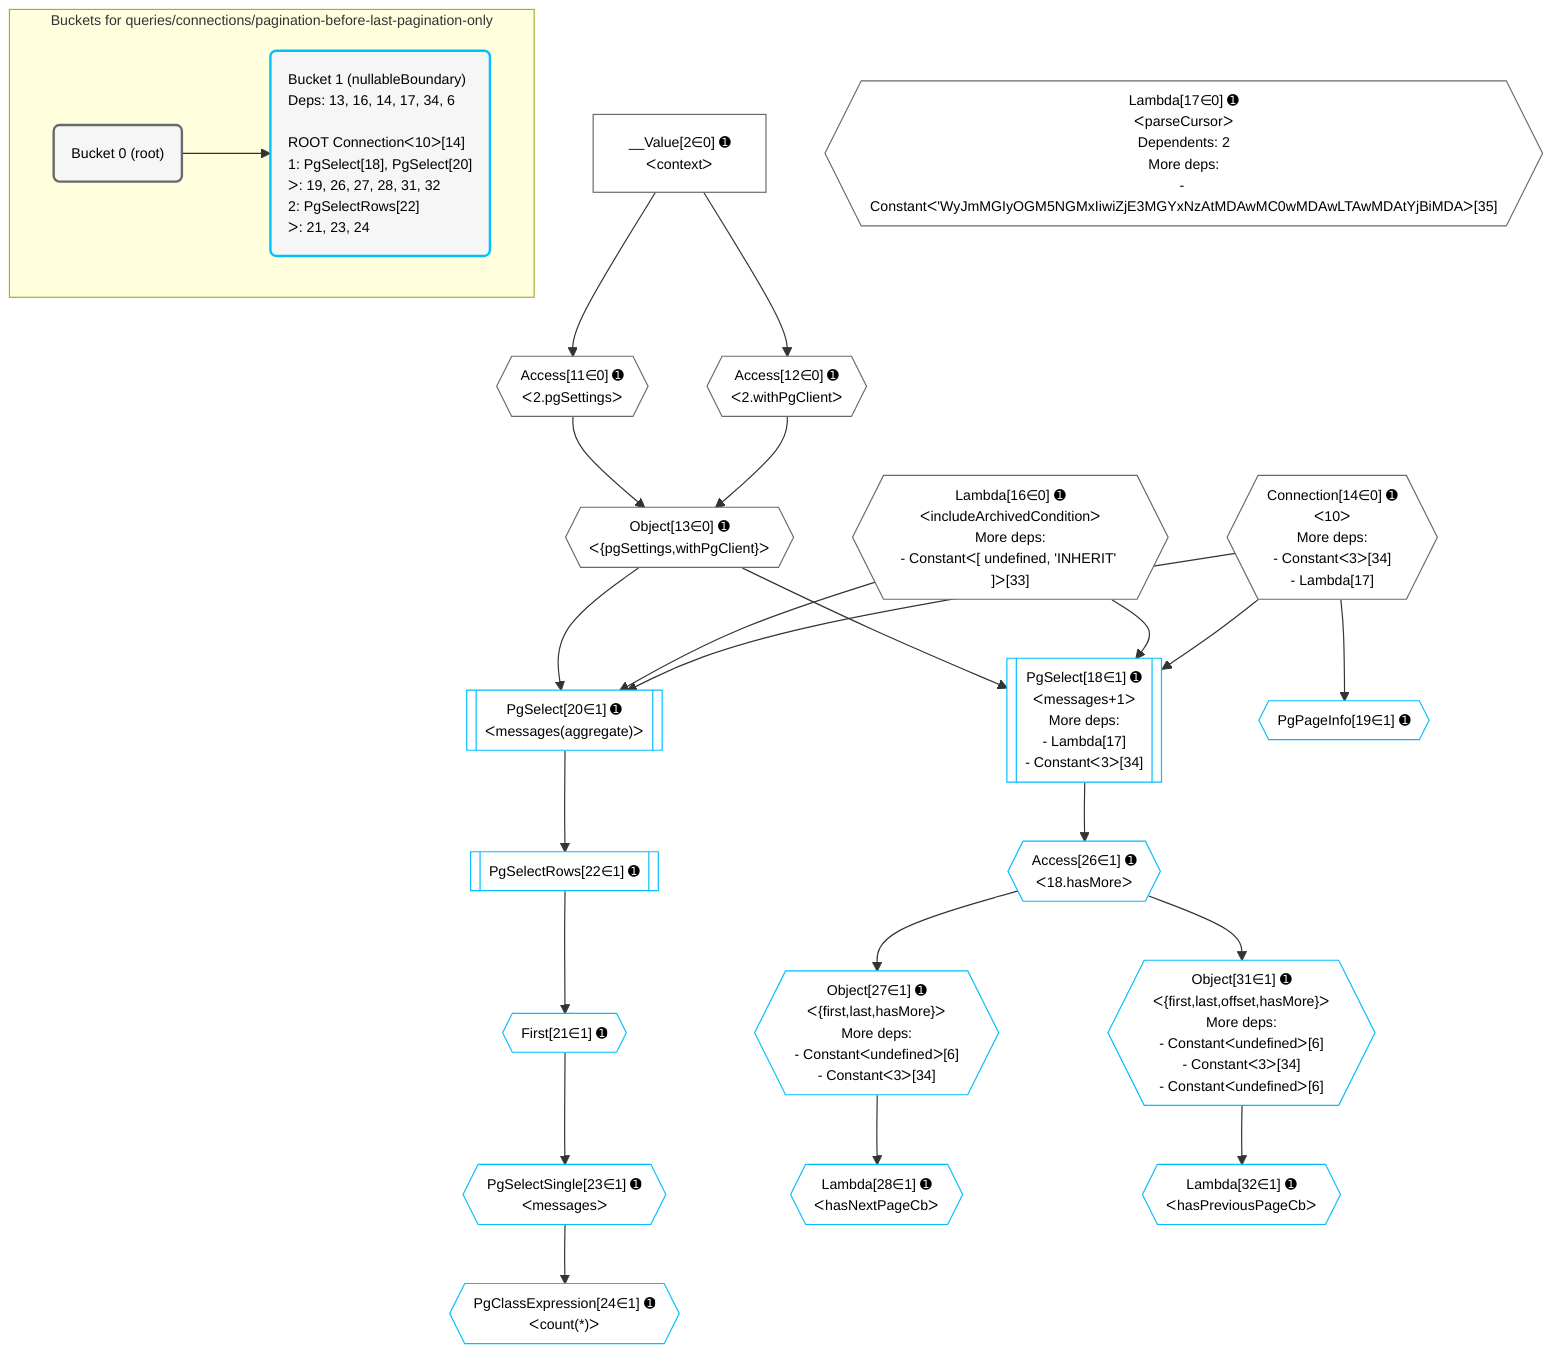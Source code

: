 %%{init: {'themeVariables': { 'fontSize': '12px'}}}%%
graph TD
    classDef path fill:#eee,stroke:#000,color:#000
    classDef plan fill:#fff,stroke-width:1px,color:#000
    classDef itemplan fill:#fff,stroke-width:2px,color:#000
    classDef unbatchedplan fill:#dff,stroke-width:1px,color:#000
    classDef sideeffectplan fill:#fcc,stroke-width:2px,color:#000
    classDef bucket fill:#f6f6f6,color:#000,stroke-width:2px,text-align:left

    subgraph "Buckets for queries/connections/pagination-before-last-pagination-only"
    Bucket0("Bucket 0 (root)"):::bucket
    Bucket1("Bucket 1 (nullableBoundary)<br />Deps: 13, 16, 14, 17, 34, 6<br /><br />ROOT Connectionᐸ10ᐳ[14]<br />1: PgSelect[18], PgSelect[20]<br />ᐳ: 19, 26, 27, 28, 31, 32<br />2: PgSelectRows[22]<br />ᐳ: 21, 23, 24"):::bucket
    end
    Bucket0 --> Bucket1

    %% plan dependencies
    Object13{{"Object[13∈0] ➊<br />ᐸ{pgSettings,withPgClient}ᐳ"}}:::plan
    Access11{{"Access[11∈0] ➊<br />ᐸ2.pgSettingsᐳ"}}:::plan
    Access12{{"Access[12∈0] ➊<br />ᐸ2.withPgClientᐳ"}}:::plan
    Access11 & Access12 --> Object13
    Connection14{{"Connection[14∈0] ➊<br />ᐸ10ᐳ<br />More deps:<br />- Constantᐸ3ᐳ[34]<br />- Lambda[17]"}}:::plan
    __Value2["__Value[2∈0] ➊<br />ᐸcontextᐳ"]:::plan
    __Value2 --> Access11
    __Value2 --> Access12
    Lambda16{{"Lambda[16∈0] ➊<br />ᐸincludeArchivedConditionᐳ<br />More deps:<br />- Constantᐸ[ undefined, 'INHERIT' ]ᐳ[33]"}}:::plan
    Lambda17{{"Lambda[17∈0] ➊<br />ᐸparseCursorᐳ<br />Dependents: 2<br />More deps:<br />- Constantᐸ'WyJmMGIyOGM5NGMxIiwiZjE3MGYxNzAtMDAwMC0wMDAwLTAwMDAtYjBiMDAᐳ[35]"}}:::plan
    PgSelect18[["PgSelect[18∈1] ➊<br />ᐸmessages+1ᐳ<br />More deps:<br />- Lambda[17]<br />- Constantᐸ3ᐳ[34]"]]:::plan
    Object13 & Lambda16 & Connection14 --> PgSelect18
    Object31{{"Object[31∈1] ➊<br />ᐸ{first,last,offset,hasMore}ᐳ<br />More deps:<br />- Constantᐸundefinedᐳ[6]<br />- Constantᐸ3ᐳ[34]<br />- Constantᐸundefinedᐳ[6]"}}:::plan
    Access26{{"Access[26∈1] ➊<br />ᐸ18.hasMoreᐳ"}}:::plan
    Access26 --> Object31
    PgSelect20[["PgSelect[20∈1] ➊<br />ᐸmessages(aggregate)ᐳ"]]:::plan
    Object13 & Lambda16 & Connection14 --> PgSelect20
    Object27{{"Object[27∈1] ➊<br />ᐸ{first,last,hasMore}ᐳ<br />More deps:<br />- Constantᐸundefinedᐳ[6]<br />- Constantᐸ3ᐳ[34]"}}:::plan
    Access26 --> Object27
    PgPageInfo19{{"PgPageInfo[19∈1] ➊"}}:::plan
    Connection14 --> PgPageInfo19
    First21{{"First[21∈1] ➊"}}:::plan
    PgSelectRows22[["PgSelectRows[22∈1] ➊"]]:::plan
    PgSelectRows22 --> First21
    PgSelect20 --> PgSelectRows22
    PgSelectSingle23{{"PgSelectSingle[23∈1] ➊<br />ᐸmessagesᐳ"}}:::plan
    First21 --> PgSelectSingle23
    PgClassExpression24{{"PgClassExpression[24∈1] ➊<br />ᐸcount(*)ᐳ"}}:::plan
    PgSelectSingle23 --> PgClassExpression24
    PgSelect18 --> Access26
    Lambda28{{"Lambda[28∈1] ➊<br />ᐸhasNextPageCbᐳ"}}:::plan
    Object27 --> Lambda28
    Lambda32{{"Lambda[32∈1] ➊<br />ᐸhasPreviousPageCbᐳ"}}:::plan
    Object31 --> Lambda32

    %% define steps
    classDef bucket0 stroke:#696969
    class Bucket0,__Value2,Access11,Access12,Object13,Connection14,Lambda16,Lambda17 bucket0
    classDef bucket1 stroke:#00bfff
    class Bucket1,PgSelect18,PgPageInfo19,PgSelect20,First21,PgSelectRows22,PgSelectSingle23,PgClassExpression24,Access26,Object27,Lambda28,Object31,Lambda32 bucket1